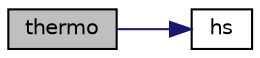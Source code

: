 digraph "thermo"
{
  bgcolor="transparent";
  edge [fontname="Helvetica",fontsize="10",labelfontname="Helvetica",labelfontsize="10"];
  node [fontname="Helvetica",fontsize="10",shape=record];
  rankdir="LR";
  Node1017 [label="thermo",height=0.2,width=0.4,color="black", fillcolor="grey75", style="filled", fontcolor="black"];
  Node1017 -> Node1018 [color="midnightblue",fontsize="10",style="solid",fontname="Helvetica"];
  Node1018 [label="hs",height=0.2,width=0.4,color="black",URL="$a30265.html#a1b9f8628dfce704c3c47a865522a2e5f",tooltip="Return the film sensible enthalpy [J/kg]. "];
}

